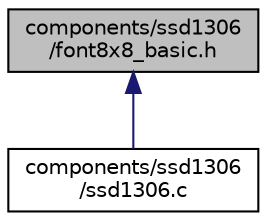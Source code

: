 digraph "components/ssd1306/font8x8_basic.h"
{
 // LATEX_PDF_SIZE
  edge [fontname="Helvetica",fontsize="10",labelfontname="Helvetica",labelfontsize="10"];
  node [fontname="Helvetica",fontsize="10",shape=record];
  Node1 [label="components/ssd1306\l/font8x8_basic.h",height=0.2,width=0.4,color="black", fillcolor="grey75", style="filled", fontcolor="black",tooltip=" "];
  Node1 -> Node2 [dir="back",color="midnightblue",fontsize="10",style="solid",fontname="Helvetica"];
  Node2 [label="components/ssd1306\l/ssd1306.c",height=0.2,width=0.4,color="black", fillcolor="white", style="filled",URL="$components_2ssd1306_2ssd1306_8c.html",tooltip=" "];
}
